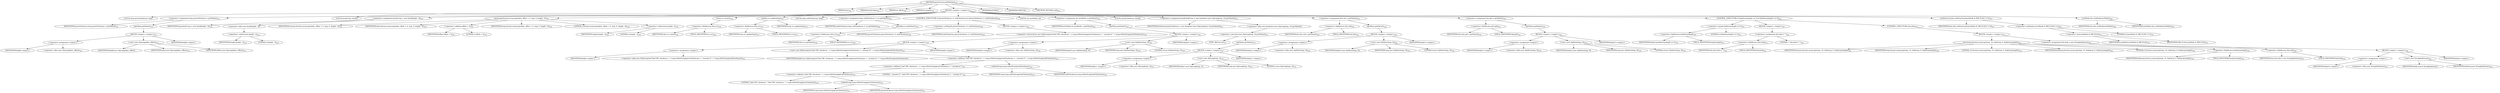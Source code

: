 digraph "parseFromLocalFileData" {  
"445" [label = <(METHOD,parseFromLocalFileData)<SUB>320</SUB>> ]
"34" [label = <(PARAM,this)<SUB>320</SUB>> ]
"446" [label = <(PARAM,byte[] data)<SUB>320</SUB>> ]
"447" [label = <(PARAM,int offset)<SUB>320</SUB>> ]
"448" [label = <(PARAM,int length)<SUB>320</SUB>> ]
"449" [label = <(BLOCK,&lt;empty&gt;,&lt;empty&gt;)<SUB>321</SUB>> ]
"450" [label = <(LOCAL,long givenChecksum: long)> ]
"451" [label = <(&lt;operator&gt;.assignment,long givenChecksum = getValue())<SUB>323</SUB>> ]
"452" [label = <(IDENTIFIER,givenChecksum,long givenChecksum = getValue())<SUB>323</SUB>> ]
"453" [label = <(getValue,getValue())<SUB>323</SUB>> ]
"454" [label = <(BLOCK,&lt;empty&gt;,&lt;empty&gt;)<SUB>323</SUB>> ]
"455" [label = <(&lt;operator&gt;.assignment,&lt;empty&gt;)> ]
"456" [label = <(IDENTIFIER,$obj8,&lt;empty&gt;)> ]
"457" [label = <(&lt;operator&gt;.alloc,new ZipLong(data, offset))<SUB>323</SUB>> ]
"458" [label = <(&lt;init&gt;,new ZipLong(data, offset))<SUB>323</SUB>> ]
"459" [label = <(IDENTIFIER,$obj8,new ZipLong(data, offset))> ]
"460" [label = <(IDENTIFIER,data,new ZipLong(data, offset))<SUB>323</SUB>> ]
"461" [label = <(IDENTIFIER,offset,new ZipLong(data, offset))<SUB>323</SUB>> ]
"462" [label = <(IDENTIFIER,$obj8,&lt;empty&gt;)> ]
"463" [label = <(LOCAL,byte[] tmp: byte[])> ]
"464" [label = <(&lt;operator&gt;.assignment,byte[] tmp = new byte[length - 4])<SUB>324</SUB>> ]
"465" [label = <(IDENTIFIER,tmp,byte[] tmp = new byte[length - 4])<SUB>324</SUB>> ]
"466" [label = <(&lt;operator&gt;.alloc,new byte[length - 4])> ]
"467" [label = <(&lt;operator&gt;.subtraction,length - 4)<SUB>324</SUB>> ]
"468" [label = <(IDENTIFIER,length,length - 4)<SUB>324</SUB>> ]
"469" [label = <(LITERAL,4,length - 4)<SUB>324</SUB>> ]
"470" [label = <(arraycopy,System.arraycopy(data, offset + 4, tmp, 0, length - 4))<SUB>325</SUB>> ]
"471" [label = <(IDENTIFIER,System,System.arraycopy(data, offset + 4, tmp, 0, length - 4))<SUB>325</SUB>> ]
"472" [label = <(IDENTIFIER,data,System.arraycopy(data, offset + 4, tmp, 0, length - 4))<SUB>325</SUB>> ]
"473" [label = <(&lt;operator&gt;.addition,offset + 4)<SUB>325</SUB>> ]
"474" [label = <(IDENTIFIER,offset,offset + 4)<SUB>325</SUB>> ]
"475" [label = <(LITERAL,4,offset + 4)<SUB>325</SUB>> ]
"476" [label = <(IDENTIFIER,tmp,System.arraycopy(data, offset + 4, tmp, 0, length - 4))<SUB>325</SUB>> ]
"477" [label = <(LITERAL,0,System.arraycopy(data, offset + 4, tmp, 0, length - 4))<SUB>325</SUB>> ]
"478" [label = <(&lt;operator&gt;.subtraction,length - 4)<SUB>325</SUB>> ]
"479" [label = <(IDENTIFIER,length,length - 4)<SUB>325</SUB>> ]
"480" [label = <(LITERAL,4,length - 4)<SUB>325</SUB>> ]
"481" [label = <(reset,crc.reset())<SUB>326</SUB>> ]
"482" [label = <(&lt;operator&gt;.fieldAccess,this.crc)<SUB>326</SUB>> ]
"483" [label = <(IDENTIFIER,this,crc.reset())<SUB>326</SUB>> ]
"484" [label = <(FIELD_IDENTIFIER,crc,crc)<SUB>326</SUB>> ]
"485" [label = <(update,crc.update(tmp))<SUB>327</SUB>> ]
"486" [label = <(&lt;operator&gt;.fieldAccess,this.crc)<SUB>327</SUB>> ]
"487" [label = <(IDENTIFIER,this,crc.update(tmp))<SUB>327</SUB>> ]
"488" [label = <(FIELD_IDENTIFIER,crc,crc)<SUB>327</SUB>> ]
"489" [label = <(IDENTIFIER,tmp,crc.update(tmp))<SUB>327</SUB>> ]
"490" [label = <(LOCAL,long realChecksum: long)> ]
"491" [label = <(&lt;operator&gt;.assignment,long realChecksum = crc.getValue())<SUB>328</SUB>> ]
"492" [label = <(IDENTIFIER,realChecksum,long realChecksum = crc.getValue())<SUB>328</SUB>> ]
"493" [label = <(getValue,crc.getValue())<SUB>328</SUB>> ]
"494" [label = <(&lt;operator&gt;.fieldAccess,this.crc)<SUB>328</SUB>> ]
"495" [label = <(IDENTIFIER,this,crc.getValue())<SUB>328</SUB>> ]
"496" [label = <(FIELD_IDENTIFIER,crc,crc)<SUB>328</SUB>> ]
"497" [label = <(CONTROL_STRUCTURE,if (givenChecksum != realChecksum),if (givenChecksum != realChecksum))<SUB>329</SUB>> ]
"498" [label = <(&lt;operator&gt;.notEquals,givenChecksum != realChecksum)<SUB>329</SUB>> ]
"499" [label = <(IDENTIFIER,givenChecksum,givenChecksum != realChecksum)<SUB>329</SUB>> ]
"500" [label = <(IDENTIFIER,realChecksum,givenChecksum != realChecksum)<SUB>329</SUB>> ]
"501" [label = <(BLOCK,&lt;empty&gt;,&lt;empty&gt;)<SUB>329</SUB>> ]
"502" [label = <(&lt;operator&gt;.throw,throw new ZipException(&quot;bad CRC checksum &quot; + Long.toHexString(givenChecksum) + &quot; instead of &quot; + Long.toHexString(realChecksum));)<SUB>330</SUB>> ]
"503" [label = <(BLOCK,&lt;empty&gt;,&lt;empty&gt;)<SUB>330</SUB>> ]
"504" [label = <(&lt;operator&gt;.assignment,&lt;empty&gt;)> ]
"505" [label = <(IDENTIFIER,$obj9,&lt;empty&gt;)> ]
"506" [label = <(&lt;operator&gt;.alloc,new ZipException(&quot;bad CRC checksum &quot; + Long.toHexString(givenChecksum) + &quot; instead of &quot; + Long.toHexString(realChecksum)))<SUB>330</SUB>> ]
"507" [label = <(&lt;init&gt;,new ZipException(&quot;bad CRC checksum &quot; + Long.toHexString(givenChecksum) + &quot; instead of &quot; + Long.toHexString(realChecksum)))<SUB>330</SUB>> ]
"508" [label = <(IDENTIFIER,$obj9,new ZipException(&quot;bad CRC checksum &quot; + Long.toHexString(givenChecksum) + &quot; instead of &quot; + Long.toHexString(realChecksum)))> ]
"509" [label = <(&lt;operator&gt;.addition,&quot;bad CRC checksum &quot; + Long.toHexString(givenChecksum) + &quot; instead of &quot; + Long.toHexString(realChecksum))<SUB>330</SUB>> ]
"510" [label = <(&lt;operator&gt;.addition,&quot;bad CRC checksum &quot; + Long.toHexString(givenChecksum) + &quot; instead of &quot;)<SUB>330</SUB>> ]
"511" [label = <(&lt;operator&gt;.addition,&quot;bad CRC checksum &quot; + Long.toHexString(givenChecksum))<SUB>330</SUB>> ]
"512" [label = <(LITERAL,&quot;bad CRC checksum &quot;,&quot;bad CRC checksum &quot; + Long.toHexString(givenChecksum))<SUB>330</SUB>> ]
"513" [label = <(toHexString,Long.toHexString(givenChecksum))<SUB>331</SUB>> ]
"514" [label = <(IDENTIFIER,Long,Long.toHexString(givenChecksum))<SUB>331</SUB>> ]
"515" [label = <(IDENTIFIER,givenChecksum,Long.toHexString(givenChecksum))<SUB>331</SUB>> ]
"516" [label = <(LITERAL,&quot; instead of &quot;,&quot;bad CRC checksum &quot; + Long.toHexString(givenChecksum) + &quot; instead of &quot;)<SUB>332</SUB>> ]
"517" [label = <(toHexString,Long.toHexString(realChecksum))<SUB>333</SUB>> ]
"518" [label = <(IDENTIFIER,Long,Long.toHexString(realChecksum))<SUB>333</SUB>> ]
"519" [label = <(IDENTIFIER,realChecksum,Long.toHexString(realChecksum))<SUB>333</SUB>> ]
"520" [label = <(IDENTIFIER,$obj9,&lt;empty&gt;)> ]
"521" [label = <(LOCAL,int newMode: int)> ]
"522" [label = <(&lt;operator&gt;.assignment,int newMode = getValue())<SUB>336</SUB>> ]
"523" [label = <(IDENTIFIER,newMode,int newMode = getValue())<SUB>336</SUB>> ]
"524" [label = <(getValue,getValue())<SUB>336</SUB>> ]
"525" [label = <(BLOCK,&lt;empty&gt;,&lt;empty&gt;)<SUB>336</SUB>> ]
"526" [label = <(&lt;operator&gt;.assignment,&lt;empty&gt;)> ]
"527" [label = <(IDENTIFIER,$obj10,&lt;empty&gt;)> ]
"528" [label = <(&lt;operator&gt;.alloc,new ZipShort(tmp, 0))<SUB>336</SUB>> ]
"529" [label = <(&lt;init&gt;,new ZipShort(tmp, 0))<SUB>336</SUB>> ]
"530" [label = <(IDENTIFIER,$obj10,new ZipShort(tmp, 0))> ]
"531" [label = <(IDENTIFIER,tmp,new ZipShort(tmp, 0))<SUB>336</SUB>> ]
"532" [label = <(LITERAL,0,new ZipShort(tmp, 0))<SUB>336</SUB>> ]
"533" [label = <(IDENTIFIER,$obj10,&lt;empty&gt;)> ]
"534" [label = <(LOCAL,byte[] linkArray: byte[])> ]
"535" [label = <(&lt;operator&gt;.assignment,byte[] linkArray = new byte[(int) (new ZipLong(tmp, 2)).getValue()])<SUB>337</SUB>> ]
"536" [label = <(IDENTIFIER,linkArray,byte[] linkArray = new byte[(int) (new ZipLong(tmp, 2)).getValue()])<SUB>337</SUB>> ]
"537" [label = <(&lt;operator&gt;.alloc,new byte[(int) (new ZipLong(tmp, 2)).getValue()])> ]
"538" [label = <(&lt;operator&gt;.cast,(int) (new ZipLong(tmp, 2)).getValue())<SUB>337</SUB>> ]
"539" [label = <(TYPE_REF,int,int)<SUB>337</SUB>> ]
"540" [label = <(getValue,getValue())<SUB>337</SUB>> ]
"541" [label = <(BLOCK,&lt;empty&gt;,&lt;empty&gt;)<SUB>337</SUB>> ]
"542" [label = <(&lt;operator&gt;.assignment,&lt;empty&gt;)> ]
"543" [label = <(IDENTIFIER,$obj11,&lt;empty&gt;)> ]
"544" [label = <(&lt;operator&gt;.alloc,new ZipLong(tmp, 2))<SUB>337</SUB>> ]
"545" [label = <(&lt;init&gt;,new ZipLong(tmp, 2))<SUB>337</SUB>> ]
"546" [label = <(IDENTIFIER,$obj11,new ZipLong(tmp, 2))> ]
"547" [label = <(IDENTIFIER,tmp,new ZipLong(tmp, 2))<SUB>337</SUB>> ]
"548" [label = <(LITERAL,2,new ZipLong(tmp, 2))<SUB>337</SUB>> ]
"549" [label = <(IDENTIFIER,$obj11,&lt;empty&gt;)> ]
"550" [label = <(&lt;operator&gt;.assignment,this.uid = getValue())<SUB>338</SUB>> ]
"551" [label = <(&lt;operator&gt;.fieldAccess,this.uid)<SUB>338</SUB>> ]
"552" [label = <(IDENTIFIER,this,this.uid = getValue())<SUB>338</SUB>> ]
"553" [label = <(FIELD_IDENTIFIER,uid,uid)<SUB>338</SUB>> ]
"554" [label = <(getValue,getValue())<SUB>338</SUB>> ]
"555" [label = <(BLOCK,&lt;empty&gt;,&lt;empty&gt;)<SUB>338</SUB>> ]
"556" [label = <(&lt;operator&gt;.assignment,&lt;empty&gt;)> ]
"557" [label = <(IDENTIFIER,$obj12,&lt;empty&gt;)> ]
"558" [label = <(&lt;operator&gt;.alloc,new ZipShort(tmp, 6))<SUB>338</SUB>> ]
"559" [label = <(&lt;init&gt;,new ZipShort(tmp, 6))<SUB>338</SUB>> ]
"560" [label = <(IDENTIFIER,$obj12,new ZipShort(tmp, 6))> ]
"561" [label = <(IDENTIFIER,tmp,new ZipShort(tmp, 6))<SUB>338</SUB>> ]
"562" [label = <(LITERAL,6,new ZipShort(tmp, 6))<SUB>338</SUB>> ]
"563" [label = <(IDENTIFIER,$obj12,&lt;empty&gt;)> ]
"564" [label = <(&lt;operator&gt;.assignment,this.gid = getValue())<SUB>339</SUB>> ]
"565" [label = <(&lt;operator&gt;.fieldAccess,this.gid)<SUB>339</SUB>> ]
"566" [label = <(IDENTIFIER,this,this.gid = getValue())<SUB>339</SUB>> ]
"567" [label = <(FIELD_IDENTIFIER,gid,gid)<SUB>339</SUB>> ]
"568" [label = <(getValue,getValue())<SUB>339</SUB>> ]
"569" [label = <(BLOCK,&lt;empty&gt;,&lt;empty&gt;)<SUB>339</SUB>> ]
"570" [label = <(&lt;operator&gt;.assignment,&lt;empty&gt;)> ]
"571" [label = <(IDENTIFIER,$obj13,&lt;empty&gt;)> ]
"572" [label = <(&lt;operator&gt;.alloc,new ZipShort(tmp, 8))<SUB>339</SUB>> ]
"573" [label = <(&lt;init&gt;,new ZipShort(tmp, 8))<SUB>339</SUB>> ]
"574" [label = <(IDENTIFIER,$obj13,new ZipShort(tmp, 8))> ]
"575" [label = <(IDENTIFIER,tmp,new ZipShort(tmp, 8))<SUB>339</SUB>> ]
"576" [label = <(LITERAL,8,new ZipShort(tmp, 8))<SUB>339</SUB>> ]
"577" [label = <(IDENTIFIER,$obj13,&lt;empty&gt;)> ]
"578" [label = <(CONTROL_STRUCTURE,if (linkArray.length == 0),if (linkArray.length == 0))<SUB>341</SUB>> ]
"579" [label = <(&lt;operator&gt;.equals,linkArray.length == 0)<SUB>341</SUB>> ]
"580" [label = <(&lt;operator&gt;.fieldAccess,linkArray.length)<SUB>341</SUB>> ]
"581" [label = <(IDENTIFIER,linkArray,linkArray.length == 0)<SUB>341</SUB>> ]
"582" [label = <(FIELD_IDENTIFIER,length,length)<SUB>341</SUB>> ]
"583" [label = <(LITERAL,0,linkArray.length == 0)<SUB>341</SUB>> ]
"584" [label = <(BLOCK,&lt;empty&gt;,&lt;empty&gt;)<SUB>341</SUB>> ]
"585" [label = <(&lt;operator&gt;.assignment,this.link = &quot;&quot;)<SUB>342</SUB>> ]
"586" [label = <(&lt;operator&gt;.fieldAccess,this.link)<SUB>342</SUB>> ]
"587" [label = <(IDENTIFIER,this,this.link = &quot;&quot;)<SUB>342</SUB>> ]
"588" [label = <(FIELD_IDENTIFIER,link,link)<SUB>342</SUB>> ]
"589" [label = <(LITERAL,&quot;&quot;,this.link = &quot;&quot;)<SUB>342</SUB>> ]
"590" [label = <(CONTROL_STRUCTURE,else,else)<SUB>343</SUB>> ]
"591" [label = <(BLOCK,&lt;empty&gt;,&lt;empty&gt;)<SUB>343</SUB>> ]
"592" [label = <(arraycopy,System.arraycopy(tmp, 10, linkArray, 0, linkArray.length))<SUB>344</SUB>> ]
"593" [label = <(IDENTIFIER,System,System.arraycopy(tmp, 10, linkArray, 0, linkArray.length))<SUB>344</SUB>> ]
"594" [label = <(IDENTIFIER,tmp,System.arraycopy(tmp, 10, linkArray, 0, linkArray.length))<SUB>344</SUB>> ]
"595" [label = <(LITERAL,10,System.arraycopy(tmp, 10, linkArray, 0, linkArray.length))<SUB>344</SUB>> ]
"596" [label = <(IDENTIFIER,linkArray,System.arraycopy(tmp, 10, linkArray, 0, linkArray.length))<SUB>344</SUB>> ]
"597" [label = <(LITERAL,0,System.arraycopy(tmp, 10, linkArray, 0, linkArray.length))<SUB>344</SUB>> ]
"598" [label = <(&lt;operator&gt;.fieldAccess,linkArray.length)<SUB>344</SUB>> ]
"599" [label = <(IDENTIFIER,linkArray,System.arraycopy(tmp, 10, linkArray, 0, linkArray.length))<SUB>344</SUB>> ]
"600" [label = <(FIELD_IDENTIFIER,length,length)<SUB>344</SUB>> ]
"601" [label = <(&lt;operator&gt;.assignment,this.link = new String(linkArray))<SUB>345</SUB>> ]
"602" [label = <(&lt;operator&gt;.fieldAccess,this.link)<SUB>345</SUB>> ]
"603" [label = <(IDENTIFIER,this,this.link = new String(linkArray))<SUB>345</SUB>> ]
"604" [label = <(FIELD_IDENTIFIER,link,link)<SUB>345</SUB>> ]
"605" [label = <(BLOCK,&lt;empty&gt;,&lt;empty&gt;)<SUB>345</SUB>> ]
"606" [label = <(&lt;operator&gt;.assignment,&lt;empty&gt;)> ]
"607" [label = <(IDENTIFIER,$obj14,&lt;empty&gt;)> ]
"608" [label = <(&lt;operator&gt;.alloc,new String(linkArray))<SUB>345</SUB>> ]
"609" [label = <(&lt;init&gt;,new String(linkArray))<SUB>345</SUB>> ]
"610" [label = <(IDENTIFIER,$obj14,new String(linkArray))> ]
"611" [label = <(IDENTIFIER,linkArray,new String(linkArray))<SUB>345</SUB>> ]
"612" [label = <(IDENTIFIER,$obj14,&lt;empty&gt;)> ]
"613" [label = <(setDirectory,this.setDirectory((newMode &amp; DIR_FLAG) != 0))<SUB>347</SUB>> ]
"33" [label = <(IDENTIFIER,this,this.setDirectory((newMode &amp; DIR_FLAG) != 0))<SUB>347</SUB>> ]
"614" [label = <(&lt;operator&gt;.notEquals,(newMode &amp; DIR_FLAG) != 0)<SUB>347</SUB>> ]
"615" [label = <(&lt;operator&gt;.and,newMode &amp; DIR_FLAG)<SUB>347</SUB>> ]
"616" [label = <(IDENTIFIER,newMode,newMode &amp; DIR_FLAG)<SUB>347</SUB>> ]
"617" [label = <(IDENTIFIER,DIR_FLAG,newMode &amp; DIR_FLAG)<SUB>347</SUB>> ]
"618" [label = <(LITERAL,0,(newMode &amp; DIR_FLAG) != 0)<SUB>347</SUB>> ]
"619" [label = <(setMode,this.setMode(newMode))<SUB>348</SUB>> ]
"35" [label = <(IDENTIFIER,this,this.setMode(newMode))<SUB>348</SUB>> ]
"620" [label = <(IDENTIFIER,newMode,this.setMode(newMode))<SUB>348</SUB>> ]
"621" [label = <(MODIFIER,PUBLIC)> ]
"622" [label = <(MODIFIER,VIRTUAL)> ]
"623" [label = <(METHOD_RETURN,void)<SUB>320</SUB>> ]
  "445" -> "34" 
  "445" -> "446" 
  "445" -> "447" 
  "445" -> "448" 
  "445" -> "449" 
  "445" -> "621" 
  "445" -> "622" 
  "445" -> "623" 
  "449" -> "450" 
  "449" -> "451" 
  "449" -> "463" 
  "449" -> "464" 
  "449" -> "470" 
  "449" -> "481" 
  "449" -> "485" 
  "449" -> "490" 
  "449" -> "491" 
  "449" -> "497" 
  "449" -> "521" 
  "449" -> "522" 
  "449" -> "534" 
  "449" -> "535" 
  "449" -> "550" 
  "449" -> "564" 
  "449" -> "578" 
  "449" -> "613" 
  "449" -> "619" 
  "451" -> "452" 
  "451" -> "453" 
  "453" -> "454" 
  "454" -> "455" 
  "454" -> "458" 
  "454" -> "462" 
  "455" -> "456" 
  "455" -> "457" 
  "458" -> "459" 
  "458" -> "460" 
  "458" -> "461" 
  "464" -> "465" 
  "464" -> "466" 
  "466" -> "467" 
  "467" -> "468" 
  "467" -> "469" 
  "470" -> "471" 
  "470" -> "472" 
  "470" -> "473" 
  "470" -> "476" 
  "470" -> "477" 
  "470" -> "478" 
  "473" -> "474" 
  "473" -> "475" 
  "478" -> "479" 
  "478" -> "480" 
  "481" -> "482" 
  "482" -> "483" 
  "482" -> "484" 
  "485" -> "486" 
  "485" -> "489" 
  "486" -> "487" 
  "486" -> "488" 
  "491" -> "492" 
  "491" -> "493" 
  "493" -> "494" 
  "494" -> "495" 
  "494" -> "496" 
  "497" -> "498" 
  "497" -> "501" 
  "498" -> "499" 
  "498" -> "500" 
  "501" -> "502" 
  "502" -> "503" 
  "503" -> "504" 
  "503" -> "507" 
  "503" -> "520" 
  "504" -> "505" 
  "504" -> "506" 
  "507" -> "508" 
  "507" -> "509" 
  "509" -> "510" 
  "509" -> "517" 
  "510" -> "511" 
  "510" -> "516" 
  "511" -> "512" 
  "511" -> "513" 
  "513" -> "514" 
  "513" -> "515" 
  "517" -> "518" 
  "517" -> "519" 
  "522" -> "523" 
  "522" -> "524" 
  "524" -> "525" 
  "525" -> "526" 
  "525" -> "529" 
  "525" -> "533" 
  "526" -> "527" 
  "526" -> "528" 
  "529" -> "530" 
  "529" -> "531" 
  "529" -> "532" 
  "535" -> "536" 
  "535" -> "537" 
  "537" -> "538" 
  "538" -> "539" 
  "538" -> "540" 
  "540" -> "541" 
  "541" -> "542" 
  "541" -> "545" 
  "541" -> "549" 
  "542" -> "543" 
  "542" -> "544" 
  "545" -> "546" 
  "545" -> "547" 
  "545" -> "548" 
  "550" -> "551" 
  "550" -> "554" 
  "551" -> "552" 
  "551" -> "553" 
  "554" -> "555" 
  "555" -> "556" 
  "555" -> "559" 
  "555" -> "563" 
  "556" -> "557" 
  "556" -> "558" 
  "559" -> "560" 
  "559" -> "561" 
  "559" -> "562" 
  "564" -> "565" 
  "564" -> "568" 
  "565" -> "566" 
  "565" -> "567" 
  "568" -> "569" 
  "569" -> "570" 
  "569" -> "573" 
  "569" -> "577" 
  "570" -> "571" 
  "570" -> "572" 
  "573" -> "574" 
  "573" -> "575" 
  "573" -> "576" 
  "578" -> "579" 
  "578" -> "584" 
  "578" -> "590" 
  "579" -> "580" 
  "579" -> "583" 
  "580" -> "581" 
  "580" -> "582" 
  "584" -> "585" 
  "585" -> "586" 
  "585" -> "589" 
  "586" -> "587" 
  "586" -> "588" 
  "590" -> "591" 
  "591" -> "592" 
  "591" -> "601" 
  "592" -> "593" 
  "592" -> "594" 
  "592" -> "595" 
  "592" -> "596" 
  "592" -> "597" 
  "592" -> "598" 
  "598" -> "599" 
  "598" -> "600" 
  "601" -> "602" 
  "601" -> "605" 
  "602" -> "603" 
  "602" -> "604" 
  "605" -> "606" 
  "605" -> "609" 
  "605" -> "612" 
  "606" -> "607" 
  "606" -> "608" 
  "609" -> "610" 
  "609" -> "611" 
  "613" -> "33" 
  "613" -> "614" 
  "614" -> "615" 
  "614" -> "618" 
  "615" -> "616" 
  "615" -> "617" 
  "619" -> "35" 
  "619" -> "620" 
}
